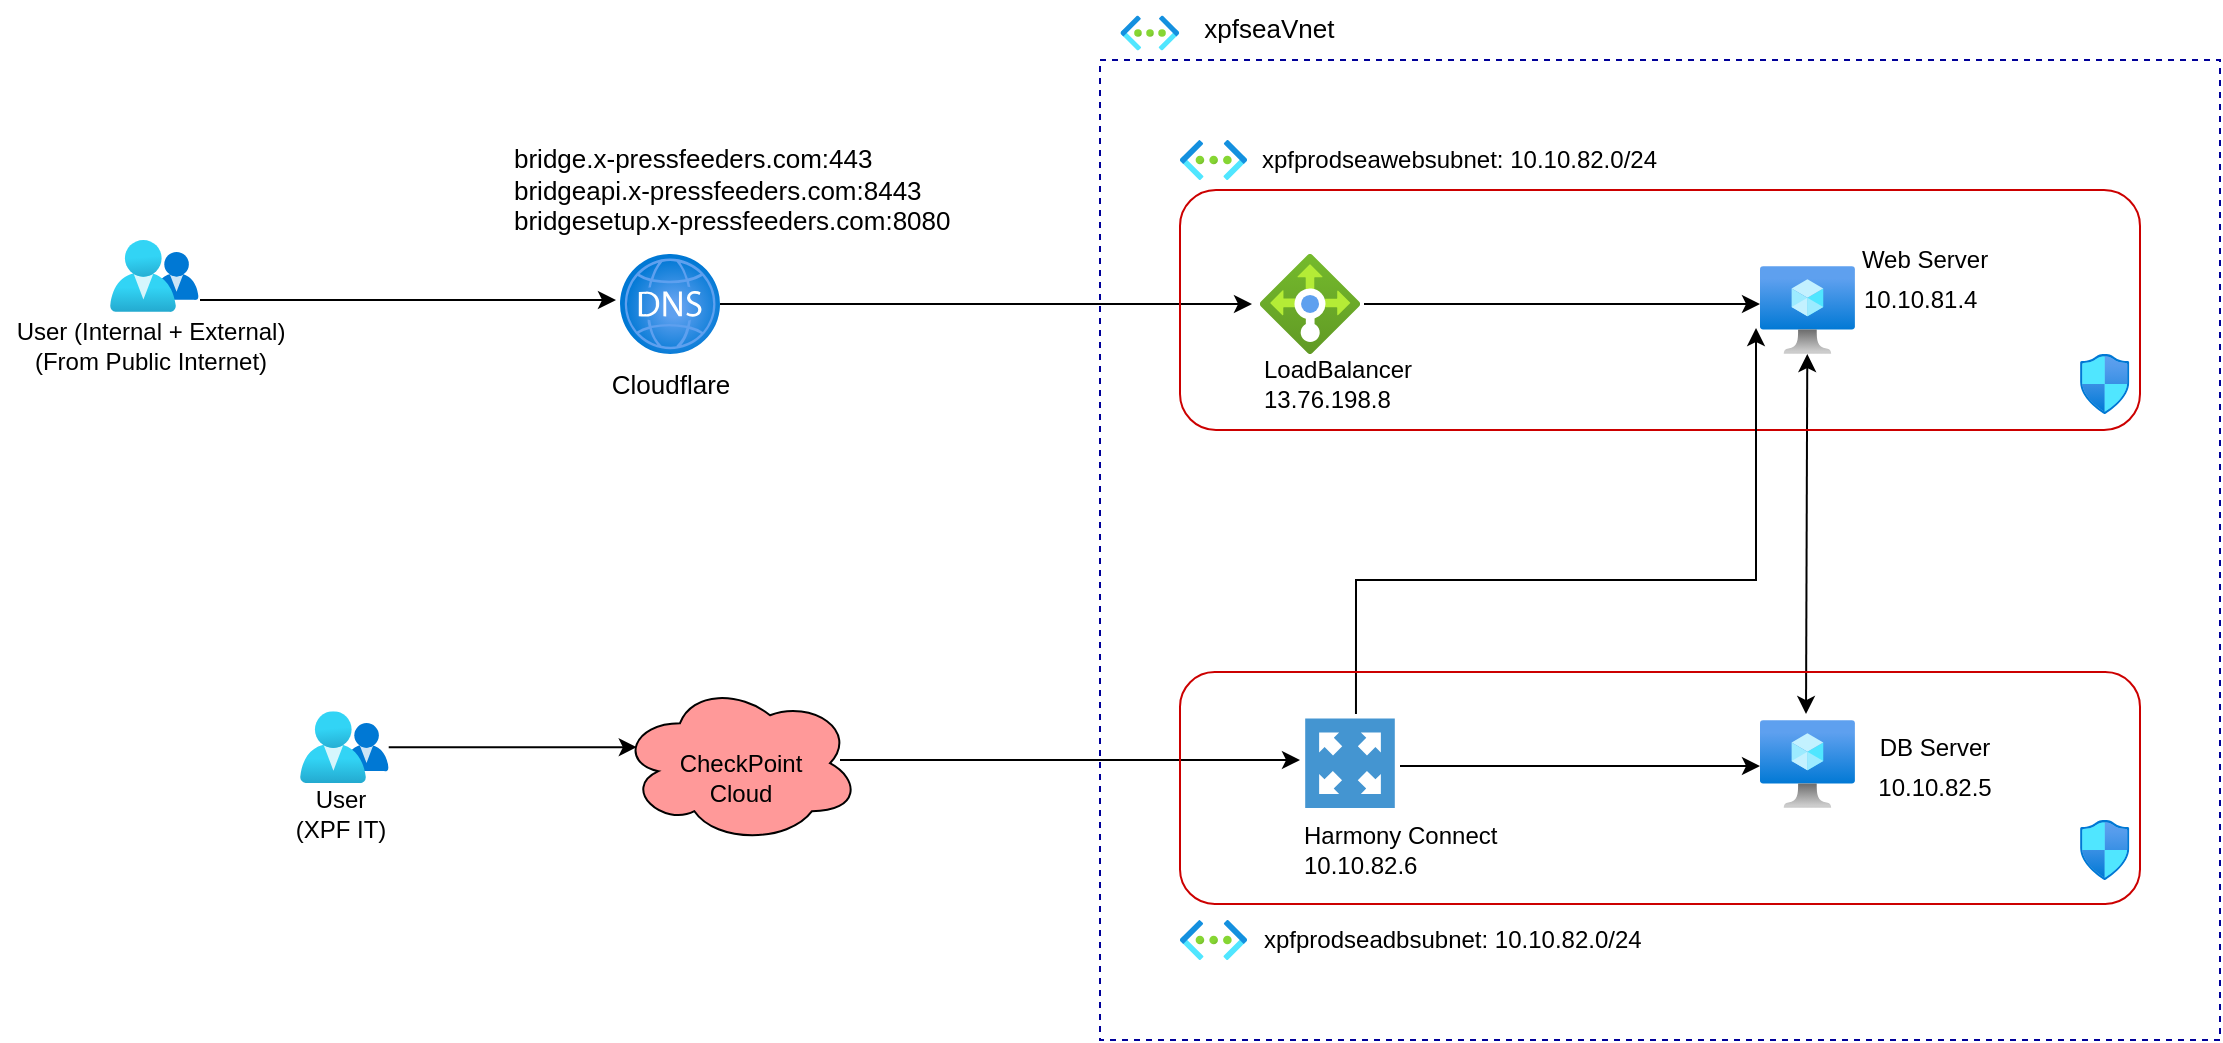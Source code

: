 <mxfile version="20.0.1" type="github">
  <diagram id="QPi6hB3CuGemHGrHypaZ" name="Page-1">
    <mxGraphModel dx="1822" dy="762" grid="1" gridSize="10" guides="1" tooltips="1" connect="1" arrows="1" fold="1" page="0" pageScale="1" pageWidth="850" pageHeight="1100" math="0" shadow="0">
      <root>
        <mxCell id="0" />
        <mxCell id="1" parent="0" />
        <mxCell id="lAS-XWzIKTXeHEHVnumr-2" value="" style="aspect=fixed;html=1;points=[];align=center;image;fontSize=12;image=img/lib/azure2/networking/Load_Balancers.svg;rounded=0;dashed=1;fillColor=none;" vertex="1" parent="1">
          <mxGeometry x="360" y="157" width="50" height="50" as="geometry" />
        </mxCell>
        <mxCell id="lAS-XWzIKTXeHEHVnumr-3" value="" style="aspect=fixed;html=1;points=[];align=center;image;fontSize=12;image=img/lib/azure2/compute/Virtual_Machine.svg;rounded=0;dashed=1;fillColor=none;" vertex="1" parent="1">
          <mxGeometry x="610" y="163" width="47.44" height="44" as="geometry" />
        </mxCell>
        <mxCell id="lAS-XWzIKTXeHEHVnumr-5" value="10.10.81.4" style="text;html=1;align=left;verticalAlign=middle;resizable=0;points=[];autosize=1;strokeColor=none;fillColor=none;" vertex="1" parent="1">
          <mxGeometry x="660" y="170" width="70" height="20" as="geometry" />
        </mxCell>
        <mxCell id="lAS-XWzIKTXeHEHVnumr-6" value="LoadBalancer&lt;br&gt;13.76.198.8" style="text;html=1;align=left;verticalAlign=middle;resizable=0;points=[];autosize=1;strokeColor=none;fillColor=none;" vertex="1" parent="1">
          <mxGeometry x="360" y="207" width="90" height="30" as="geometry" />
        </mxCell>
        <mxCell id="lAS-XWzIKTXeHEHVnumr-8" value="" style="aspect=fixed;html=1;points=[];align=center;image;fontSize=12;image=img/lib/azure2/compute/Virtual_Machine.svg;rounded=0;dashed=1;fillColor=none;" vertex="1" parent="1">
          <mxGeometry x="610" y="390" width="47.44" height="44" as="geometry" />
        </mxCell>
        <mxCell id="lAS-XWzIKTXeHEHVnumr-9" value="10.10.82.5" style="text;html=1;align=center;verticalAlign=middle;resizable=0;points=[];autosize=1;strokeColor=none;fillColor=none;" vertex="1" parent="1">
          <mxGeometry x="662.44" y="414" width="70" height="20" as="geometry" />
        </mxCell>
        <mxCell id="lAS-XWzIKTXeHEHVnumr-18" value="Web Server" style="text;html=1;align=center;verticalAlign=middle;resizable=0;points=[];autosize=1;strokeColor=none;fillColor=none;" vertex="1" parent="1">
          <mxGeometry x="652.44" y="150" width="80" height="20" as="geometry" />
        </mxCell>
        <mxCell id="lAS-XWzIKTXeHEHVnumr-19" value="DB Server" style="text;html=1;align=center;verticalAlign=middle;resizable=0;points=[];autosize=1;strokeColor=none;fillColor=none;" vertex="1" parent="1">
          <mxGeometry x="662.44" y="394" width="70" height="20" as="geometry" />
        </mxCell>
        <mxCell id="lAS-XWzIKTXeHEHVnumr-23" value="" style="endArrow=classic;html=1;rounded=0;exitX=1.04;exitY=0.5;exitDx=0;exitDy=0;exitPerimeter=0;" edge="1" parent="1" source="lAS-XWzIKTXeHEHVnumr-2">
          <mxGeometry width="50" height="50" relative="1" as="geometry">
            <mxPoint x="460" y="220" as="sourcePoint" />
            <mxPoint x="610" y="182" as="targetPoint" />
          </mxGeometry>
        </mxCell>
        <mxCell id="lAS-XWzIKTXeHEHVnumr-30" value="" style="endArrow=classic;html=1;rounded=0;entryX=-0.08;entryY=0.5;entryDx=0;entryDy=0;entryPerimeter=0;" edge="1" parent="1" source="lAS-XWzIKTXeHEHVnumr-63" target="lAS-XWzIKTXeHEHVnumr-2">
          <mxGeometry width="50" height="50" relative="1" as="geometry">
            <mxPoint x="170" y="182" as="sourcePoint" />
            <mxPoint x="190" y="170" as="targetPoint" />
          </mxGeometry>
        </mxCell>
        <mxCell id="lAS-XWzIKTXeHEHVnumr-45" value="" style="group" vertex="1" connectable="0" parent="1">
          <mxGeometry x="-130" y="385.6" width="60" height="66" as="geometry" />
        </mxCell>
        <mxCell id="lAS-XWzIKTXeHEHVnumr-43" value="" style="aspect=fixed;html=1;points=[];align=center;image;fontSize=12;image=img/lib/azure2/management_governance/My_Customers.svg;rounded=0;dashed=1;fillColor=none;" vertex="1" parent="lAS-XWzIKTXeHEHVnumr-45">
          <mxGeometry x="10" width="44.36" height="36" as="geometry" />
        </mxCell>
        <mxCell id="lAS-XWzIKTXeHEHVnumr-44" value="User&lt;br&gt;(XPF IT)" style="text;html=1;align=center;verticalAlign=middle;resizable=0;points=[];autosize=1;strokeColor=none;fillColor=none;" vertex="1" parent="lAS-XWzIKTXeHEHVnumr-45">
          <mxGeometry y="36" width="60" height="30" as="geometry" />
        </mxCell>
        <mxCell id="lAS-XWzIKTXeHEHVnumr-46" value="" style="endArrow=classic;html=1;rounded=0;entryX=0.07;entryY=0.4;entryDx=0;entryDy=0;entryPerimeter=0;" edge="1" parent="1" source="lAS-XWzIKTXeHEHVnumr-43" target="lAS-XWzIKTXeHEHVnumr-37">
          <mxGeometry width="50" height="50" relative="1" as="geometry">
            <mxPoint x="120" y="390" as="sourcePoint" />
            <mxPoint x="170" y="340" as="targetPoint" />
          </mxGeometry>
        </mxCell>
        <mxCell id="lAS-XWzIKTXeHEHVnumr-49" value="" style="endArrow=classic;startArrow=classic;html=1;rounded=0;exitX=0.485;exitY=-0.068;exitDx=0;exitDy=0;exitPerimeter=0;" edge="1" parent="1" source="lAS-XWzIKTXeHEHVnumr-8" target="lAS-XWzIKTXeHEHVnumr-3">
          <mxGeometry width="50" height="50" relative="1" as="geometry">
            <mxPoint x="630" y="270" as="sourcePoint" />
            <mxPoint x="680" y="220" as="targetPoint" />
          </mxGeometry>
        </mxCell>
        <mxCell id="lAS-XWzIKTXeHEHVnumr-37" value="" style="ellipse;shape=cloud;whiteSpace=wrap;html=1;rounded=1;strokeWidth=1;fillColor=#FF9999;" vertex="1" parent="1">
          <mxGeometry x="40" y="371.6" width="120" height="80" as="geometry" />
        </mxCell>
        <mxCell id="lAS-XWzIKTXeHEHVnumr-38" value="CheckPoint&lt;br&gt;Cloud" style="text;html=1;align=center;verticalAlign=middle;resizable=0;points=[];autosize=1;strokeColor=none;fillColor=none;" vertex="1" parent="1">
          <mxGeometry x="60" y="403.6" width="80" height="30" as="geometry" />
        </mxCell>
        <mxCell id="lAS-XWzIKTXeHEHVnumr-52" value="" style="endArrow=classic;html=1;rounded=0;entryX=-0.027;entryY=0.455;entryDx=0;entryDy=0;entryPerimeter=0;" edge="1" parent="1">
          <mxGeometry width="50" height="50" relative="1" as="geometry">
            <mxPoint x="150" y="410" as="sourcePoint" />
            <mxPoint x="379.999" y="410.02" as="targetPoint" />
            <Array as="points">
              <mxPoint x="226" y="410" />
            </Array>
          </mxGeometry>
        </mxCell>
        <mxCell id="lAS-XWzIKTXeHEHVnumr-53" value="" style="endArrow=classic;html=1;rounded=0;exitX=1.027;exitY=0.523;exitDx=0;exitDy=0;exitPerimeter=0;entryX=0;entryY=0.523;entryDx=0;entryDy=0;entryPerimeter=0;" edge="1" parent="1" target="lAS-XWzIKTXeHEHVnumr-8">
          <mxGeometry width="50" height="50" relative="1" as="geometry">
            <mxPoint x="430.001" y="413.012" as="sourcePoint" />
            <mxPoint x="530" y="400" as="targetPoint" />
          </mxGeometry>
        </mxCell>
        <mxCell id="lAS-XWzIKTXeHEHVnumr-26" value="" style="rounded=1;whiteSpace=wrap;html=1;fillColor=none;strokeColor=#CC0000;" vertex="1" parent="1">
          <mxGeometry x="320" y="125" width="480" height="120" as="geometry" />
        </mxCell>
        <mxCell id="lAS-XWzIKTXeHEHVnumr-35" value="" style="aspect=fixed;html=1;points=[];align=center;image;fontSize=12;image=img/lib/azure2/networking/Network_Security_Groups.svg;rounded=1;strokeWidth=1;fillColor=none;" vertex="1" parent="1">
          <mxGeometry x="770" y="207" width="24.71" height="30" as="geometry" />
        </mxCell>
        <mxCell id="lAS-XWzIKTXeHEHVnumr-54" value="" style="endArrow=classic;html=1;rounded=0;exitX=0.563;exitY=-0.068;exitDx=0;exitDy=0;exitPerimeter=0;entryX=-0.042;entryY=0.705;entryDx=0;entryDy=0;entryPerimeter=0;" edge="1" parent="1" target="lAS-XWzIKTXeHEHVnumr-3">
          <mxGeometry width="50" height="50" relative="1" as="geometry">
            <mxPoint x="407.989" y="387.008" as="sourcePoint" />
            <mxPoint x="610" y="210" as="targetPoint" />
            <Array as="points">
              <mxPoint x="408" y="320" />
              <mxPoint x="608" y="320" />
            </Array>
          </mxGeometry>
        </mxCell>
        <mxCell id="lAS-XWzIKTXeHEHVnumr-22" value="" style="rounded=1;whiteSpace=wrap;html=1;fillColor=none;strokeColor=#CC0000;" vertex="1" parent="1">
          <mxGeometry x="320" y="366" width="480" height="116" as="geometry" />
        </mxCell>
        <mxCell id="lAS-XWzIKTXeHEHVnumr-34" value="" style="aspect=fixed;html=1;points=[];align=center;image;fontSize=12;image=img/lib/azure2/networking/Network_Security_Groups.svg;rounded=1;strokeWidth=1;fillColor=none;" vertex="1" parent="1">
          <mxGeometry x="770.004" y="440" width="24.71" height="30" as="geometry" />
        </mxCell>
        <mxCell id="lAS-XWzIKTXeHEHVnumr-28" value="" style="rounded=0;whiteSpace=wrap;html=1;fillColor=none;strokeWidth=1;dashed=1;strokeColor=#000099;" vertex="1" parent="1">
          <mxGeometry x="280" y="60" width="560" height="490" as="geometry" />
        </mxCell>
        <mxCell id="lAS-XWzIKTXeHEHVnumr-55" value="" style="group" vertex="1" connectable="0" parent="1">
          <mxGeometry x="280" y="30" width="130" height="30" as="geometry" />
        </mxCell>
        <mxCell id="lAS-XWzIKTXeHEHVnumr-31" value="" style="aspect=fixed;html=1;points=[];align=center;image;fontSize=12;image=img/lib/azure2/networking/Virtual_Networks.svg;rounded=0;strokeWidth=1;fillColor=none;" vertex="1" parent="lAS-XWzIKTXeHEHVnumr-55">
          <mxGeometry x="10.243" y="7.757" width="29.378" height="17.537" as="geometry" />
        </mxCell>
        <mxCell id="lAS-XWzIKTXeHEHVnumr-33" value="&lt;font style=&quot;font-size: 13px;&quot;&gt;xpfseaVnet&amp;nbsp;&lt;/font&gt;" style="text;html=1;align=center;verticalAlign=middle;resizable=0;points=[];autosize=1;strokeColor=none;fillColor=none;" vertex="1" parent="lAS-XWzIKTXeHEHVnumr-55">
          <mxGeometry x="46.031" y="3.541" width="80" height="20" as="geometry" />
        </mxCell>
        <mxCell id="lAS-XWzIKTXeHEHVnumr-57" value="" style="pointerEvents=1;shadow=0;dashed=0;html=1;strokeColor=none;fillColor=#4495D1;labelPosition=center;verticalLabelPosition=bottom;verticalAlign=top;align=center;outlineConnect=0;shape=mxgraph.veeam.2d.proxy_appliance;rounded=1;" vertex="1" parent="1">
          <mxGeometry x="382.6" y="389.2" width="44.8" height="44.8" as="geometry" />
        </mxCell>
        <mxCell id="lAS-XWzIKTXeHEHVnumr-58" value="" style="group" vertex="1" connectable="0" parent="1">
          <mxGeometry x="320" y="490" width="240" height="20" as="geometry" />
        </mxCell>
        <mxCell id="lAS-XWzIKTXeHEHVnumr-25" value="&lt;div&gt;xpfprodseadbsubnet:&amp;nbsp;&lt;span style=&quot;background-color: initial;&quot;&gt;10.10.82.0/24&lt;/span&gt;&lt;/div&gt;" style="text;html=1;align=left;verticalAlign=middle;resizable=0;points=[];autosize=1;strokeColor=none;fillColor=none;" vertex="1" parent="lAS-XWzIKTXeHEHVnumr-58">
          <mxGeometry x="40" width="200" height="20" as="geometry" />
        </mxCell>
        <mxCell id="lAS-XWzIKTXeHEHVnumr-56" value="" style="aspect=fixed;html=1;points=[];align=center;image;fontSize=12;image=img/lib/azure2/networking/Virtual_Networks.svg;rounded=1;strokeColor=#CC0000;strokeWidth=1;fillColor=#FF9999;" vertex="1" parent="lAS-XWzIKTXeHEHVnumr-58">
          <mxGeometry width="33.5" height="20" as="geometry" />
        </mxCell>
        <mxCell id="lAS-XWzIKTXeHEHVnumr-59" value="Harmony Connect&lt;br&gt;10.10.82.6" style="text;html=1;align=left;verticalAlign=middle;resizable=0;points=[];autosize=1;strokeColor=none;fillColor=none;" vertex="1" parent="1">
          <mxGeometry x="380" y="440" width="110" height="30" as="geometry" />
        </mxCell>
        <mxCell id="lAS-XWzIKTXeHEHVnumr-61" value="" style="group" vertex="1" connectable="0" parent="1">
          <mxGeometry x="320" y="100" width="248.5" height="20" as="geometry" />
        </mxCell>
        <mxCell id="lAS-XWzIKTXeHEHVnumr-27" value="&lt;div&gt;xpfprodseawebsubnet:&amp;nbsp;&lt;span style=&quot;background-color: initial;&quot;&gt;10.10.82.0/24&lt;/span&gt;&lt;/div&gt;" style="text;html=1;align=left;verticalAlign=middle;resizable=0;points=[];autosize=1;strokeColor=none;fillColor=none;" vertex="1" parent="lAS-XWzIKTXeHEHVnumr-61">
          <mxGeometry x="38.5" width="210" height="20" as="geometry" />
        </mxCell>
        <mxCell id="lAS-XWzIKTXeHEHVnumr-60" value="" style="aspect=fixed;html=1;points=[];align=center;image;fontSize=12;image=img/lib/azure2/networking/Virtual_Networks.svg;rounded=1;strokeColor=#CC0000;strokeWidth=1;fillColor=#FF9999;" vertex="1" parent="lAS-XWzIKTXeHEHVnumr-61">
          <mxGeometry width="33.5" height="20" as="geometry" />
        </mxCell>
        <mxCell id="lAS-XWzIKTXeHEHVnumr-62" value="" style="group" vertex="1" connectable="0" parent="1">
          <mxGeometry x="-270" y="150" width="150" height="68" as="geometry" />
        </mxCell>
        <mxCell id="lAS-XWzIKTXeHEHVnumr-21" value="" style="aspect=fixed;html=1;points=[];align=center;image;fontSize=12;image=img/lib/azure2/management_governance/My_Customers.svg;rounded=0;dashed=1;fillColor=none;" vertex="1" parent="lAS-XWzIKTXeHEHVnumr-62">
          <mxGeometry x="55" width="44.36" height="36" as="geometry" />
        </mxCell>
        <mxCell id="lAS-XWzIKTXeHEHVnumr-29" value="User (Internal + External)&lt;br&gt;(From Public Internet)" style="text;html=1;align=center;verticalAlign=middle;resizable=0;points=[];autosize=1;strokeColor=none;fillColor=none;" vertex="1" parent="lAS-XWzIKTXeHEHVnumr-62">
          <mxGeometry y="38" width="150" height="30" as="geometry" />
        </mxCell>
        <mxCell id="lAS-XWzIKTXeHEHVnumr-63" value="" style="aspect=fixed;html=1;points=[];align=center;image;fontSize=12;image=img/lib/azure2/networking/DNS_Zones.svg;rounded=0;strokeColor=#000099;strokeWidth=1;fillColor=#FF9999;imageBackground=default;" vertex="1" parent="1">
          <mxGeometry x="40" y="157" width="50" height="50" as="geometry" />
        </mxCell>
        <mxCell id="lAS-XWzIKTXeHEHVnumr-64" value="Cloudflare" style="text;html=1;align=center;verticalAlign=middle;resizable=0;points=[];autosize=1;strokeColor=none;fillColor=none;fontSize=13;" vertex="1" parent="1">
          <mxGeometry x="30" y="212" width="70" height="20" as="geometry" />
        </mxCell>
        <mxCell id="lAS-XWzIKTXeHEHVnumr-65" value="bridge.x-pressfeeders.com:443&lt;br&gt;bridgeapi.x-pressfeeders.com:8443&lt;br&gt;bridgesetup.x-pressfeeders.com:8080" style="text;html=1;align=left;verticalAlign=middle;resizable=0;points=[];autosize=1;strokeColor=none;fillColor=none;fontSize=13;" vertex="1" parent="1">
          <mxGeometry x="-15" y="100" width="230" height="50" as="geometry" />
        </mxCell>
        <mxCell id="lAS-XWzIKTXeHEHVnumr-66" value="" style="endArrow=classic;html=1;rounded=0;fontSize=13;entryX=-0.04;entryY=0.46;entryDx=0;entryDy=0;entryPerimeter=0;" edge="1" parent="1" target="lAS-XWzIKTXeHEHVnumr-63">
          <mxGeometry width="50" height="50" relative="1" as="geometry">
            <mxPoint x="-170" y="180" as="sourcePoint" />
            <mxPoint x="-30" y="190" as="targetPoint" />
          </mxGeometry>
        </mxCell>
      </root>
    </mxGraphModel>
  </diagram>
</mxfile>
